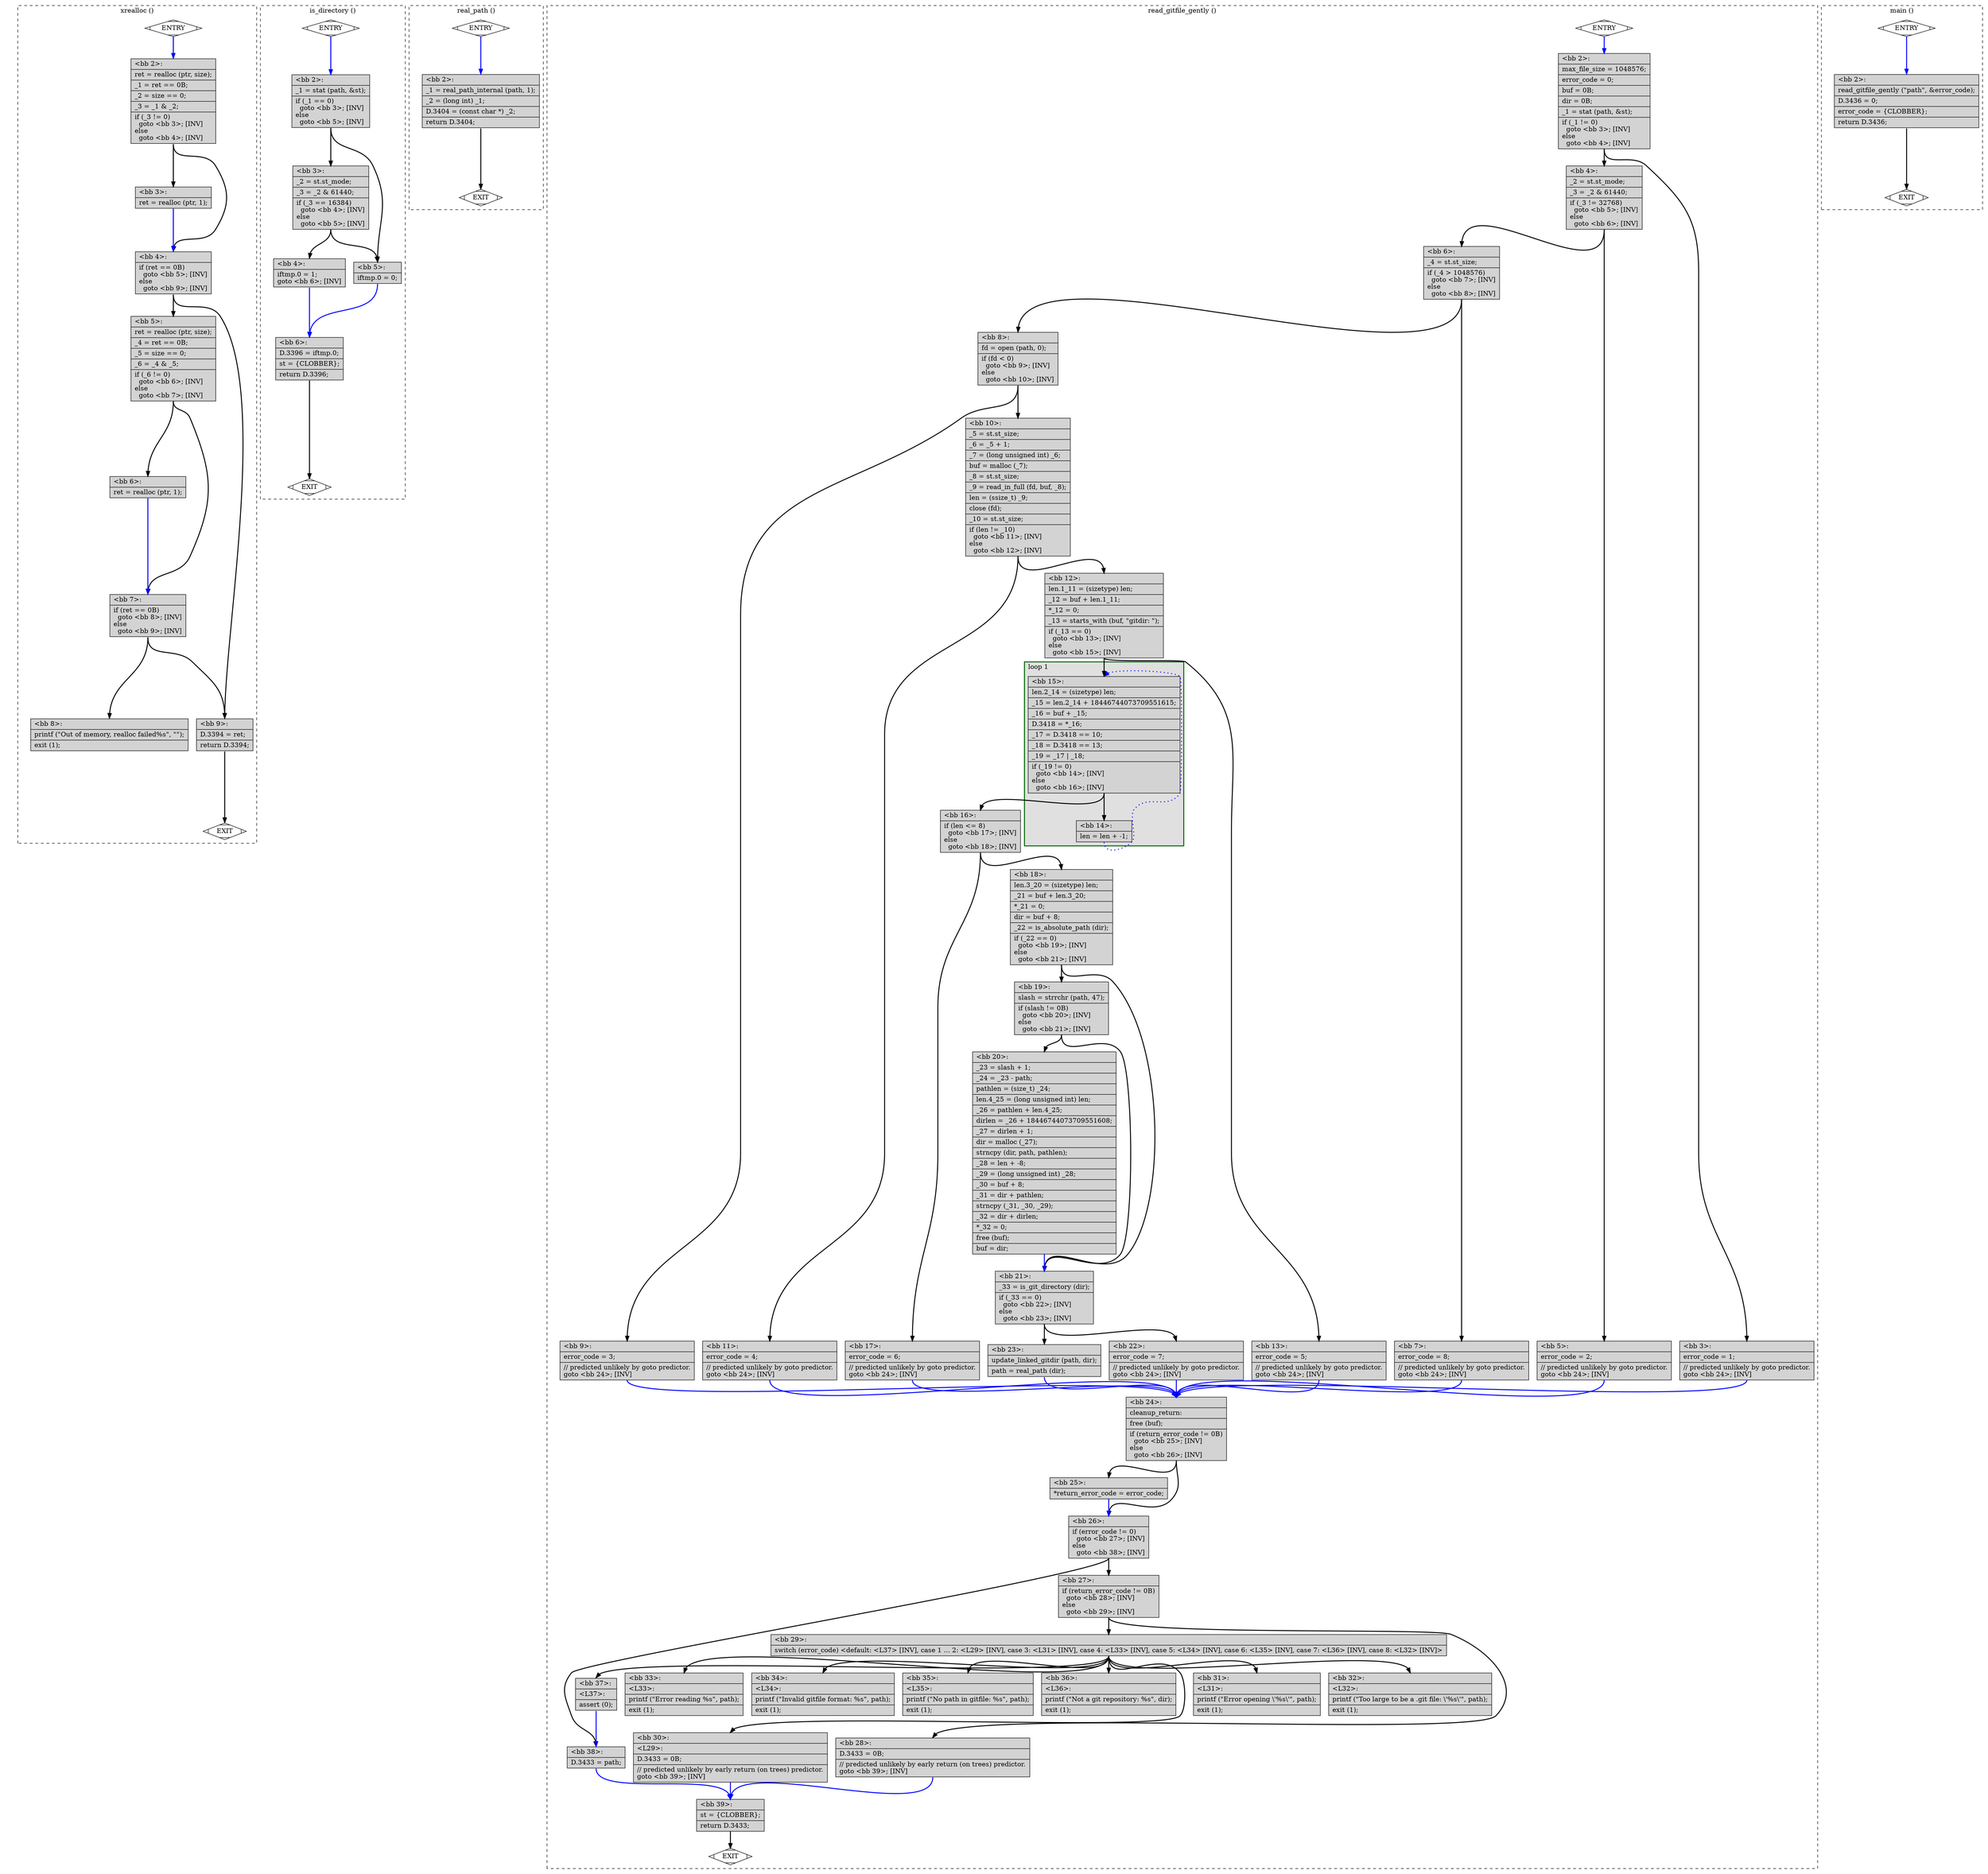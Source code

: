 digraph "test.o-git_uaf_5.c.015t.cfg" {
overlap=false;
subgraph "cluster_xrealloc" {
	style="dashed";
	color="black";
	label="xrealloc ()";
	fn_26_basic_block_0 [shape=Mdiamond,style=filled,fillcolor=white,label="ENTRY"];

	fn_26_basic_block_1 [shape=Mdiamond,style=filled,fillcolor=white,label="EXIT"];

	fn_26_basic_block_2 [shape=record,style=filled,fillcolor=lightgrey,label="{\<bb\ 2\>:\l\
|ret\ =\ realloc\ (ptr,\ size);\l\
|_1\ =\ ret\ ==\ 0B;\l\
|_2\ =\ size\ ==\ 0;\l\
|_3\ =\ _1\ &\ _2;\l\
|if\ (_3\ !=\ 0)\l\
\ \ goto\ \<bb\ 3\>;\ [INV]\l\
else\l\
\ \ goto\ \<bb\ 4\>;\ [INV]\l\
}"];

	fn_26_basic_block_3 [shape=record,style=filled,fillcolor=lightgrey,label="{\<bb\ 3\>:\l\
|ret\ =\ realloc\ (ptr,\ 1);\l\
}"];

	fn_26_basic_block_4 [shape=record,style=filled,fillcolor=lightgrey,label="{\<bb\ 4\>:\l\
|if\ (ret\ ==\ 0B)\l\
\ \ goto\ \<bb\ 5\>;\ [INV]\l\
else\l\
\ \ goto\ \<bb\ 9\>;\ [INV]\l\
}"];

	fn_26_basic_block_5 [shape=record,style=filled,fillcolor=lightgrey,label="{\<bb\ 5\>:\l\
|ret\ =\ realloc\ (ptr,\ size);\l\
|_4\ =\ ret\ ==\ 0B;\l\
|_5\ =\ size\ ==\ 0;\l\
|_6\ =\ _4\ &\ _5;\l\
|if\ (_6\ !=\ 0)\l\
\ \ goto\ \<bb\ 6\>;\ [INV]\l\
else\l\
\ \ goto\ \<bb\ 7\>;\ [INV]\l\
}"];

	fn_26_basic_block_6 [shape=record,style=filled,fillcolor=lightgrey,label="{\<bb\ 6\>:\l\
|ret\ =\ realloc\ (ptr,\ 1);\l\
}"];

	fn_26_basic_block_7 [shape=record,style=filled,fillcolor=lightgrey,label="{\<bb\ 7\>:\l\
|if\ (ret\ ==\ 0B)\l\
\ \ goto\ \<bb\ 8\>;\ [INV]\l\
else\l\
\ \ goto\ \<bb\ 9\>;\ [INV]\l\
}"];

	fn_26_basic_block_8 [shape=record,style=filled,fillcolor=lightgrey,label="{\<bb\ 8\>:\l\
|printf\ (\"Out\ of\ memory,\ realloc\ failed%s\",\ \"\");\l\
|exit\ (1);\l\
}"];

	fn_26_basic_block_9 [shape=record,style=filled,fillcolor=lightgrey,label="{\<bb\ 9\>:\l\
|D.3394\ =\ ret;\l\
|return\ D.3394;\l\
}"];

	fn_26_basic_block_0:s -> fn_26_basic_block_2:n [style="solid,bold",color=blue,weight=100,constraint=true];
	fn_26_basic_block_2:s -> fn_26_basic_block_3:n [style="solid,bold",color=black,weight=10,constraint=true];
	fn_26_basic_block_2:s -> fn_26_basic_block_4:n [style="solid,bold",color=black,weight=10,constraint=true];
	fn_26_basic_block_3:s -> fn_26_basic_block_4:n [style="solid,bold",color=blue,weight=100,constraint=true];
	fn_26_basic_block_4:s -> fn_26_basic_block_5:n [style="solid,bold",color=black,weight=10,constraint=true];
	fn_26_basic_block_4:s -> fn_26_basic_block_9:n [style="solid,bold",color=black,weight=10,constraint=true];
	fn_26_basic_block_5:s -> fn_26_basic_block_6:n [style="solid,bold",color=black,weight=10,constraint=true];
	fn_26_basic_block_5:s -> fn_26_basic_block_7:n [style="solid,bold",color=black,weight=10,constraint=true];
	fn_26_basic_block_6:s -> fn_26_basic_block_7:n [style="solid,bold",color=blue,weight=100,constraint=true];
	fn_26_basic_block_7:s -> fn_26_basic_block_8:n [style="solid,bold",color=black,weight=10,constraint=true];
	fn_26_basic_block_7:s -> fn_26_basic_block_9:n [style="solid,bold",color=black,weight=10,constraint=true];
	fn_26_basic_block_9:s -> fn_26_basic_block_1:n [style="solid,bold",color=black,weight=10,constraint=true];
	fn_26_basic_block_0:s -> fn_26_basic_block_1:n [style="invis",constraint=true];
}
subgraph "cluster_is_directory" {
	style="dashed";
	color="black";
	label="is_directory ()";
	fn_28_basic_block_0 [shape=Mdiamond,style=filled,fillcolor=white,label="ENTRY"];

	fn_28_basic_block_1 [shape=Mdiamond,style=filled,fillcolor=white,label="EXIT"];

	fn_28_basic_block_2 [shape=record,style=filled,fillcolor=lightgrey,label="{\<bb\ 2\>:\l\
|_1\ =\ stat\ (path,\ &st);\l\
|if\ (_1\ ==\ 0)\l\
\ \ goto\ \<bb\ 3\>;\ [INV]\l\
else\l\
\ \ goto\ \<bb\ 5\>;\ [INV]\l\
}"];

	fn_28_basic_block_3 [shape=record,style=filled,fillcolor=lightgrey,label="{\<bb\ 3\>:\l\
|_2\ =\ st.st_mode;\l\
|_3\ =\ _2\ &\ 61440;\l\
|if\ (_3\ ==\ 16384)\l\
\ \ goto\ \<bb\ 4\>;\ [INV]\l\
else\l\
\ \ goto\ \<bb\ 5\>;\ [INV]\l\
}"];

	fn_28_basic_block_4 [shape=record,style=filled,fillcolor=lightgrey,label="{\<bb\ 4\>:\l\
|iftmp.0\ =\ 1;\l\
goto\ \<bb\ 6\>;\ [INV]\l\
}"];

	fn_28_basic_block_5 [shape=record,style=filled,fillcolor=lightgrey,label="{\<bb\ 5\>:\l\
|iftmp.0\ =\ 0;\l\
}"];

	fn_28_basic_block_6 [shape=record,style=filled,fillcolor=lightgrey,label="{\<bb\ 6\>:\l\
|D.3396\ =\ iftmp.0;\l\
|st\ =\ \{CLOBBER\};\l\
|return\ D.3396;\l\
}"];

	fn_28_basic_block_0:s -> fn_28_basic_block_2:n [style="solid,bold",color=blue,weight=100,constraint=true];
	fn_28_basic_block_2:s -> fn_28_basic_block_3:n [style="solid,bold",color=black,weight=10,constraint=true];
	fn_28_basic_block_2:s -> fn_28_basic_block_5:n [style="solid,bold",color=black,weight=10,constraint=true];
	fn_28_basic_block_3:s -> fn_28_basic_block_4:n [style="solid,bold",color=black,weight=10,constraint=true];
	fn_28_basic_block_3:s -> fn_28_basic_block_5:n [style="solid,bold",color=black,weight=10,constraint=true];
	fn_28_basic_block_4:s -> fn_28_basic_block_6:n [style="solid,bold",color=blue,weight=100,constraint=true];
	fn_28_basic_block_5:s -> fn_28_basic_block_6:n [style="solid,bold",color=blue,weight=100,constraint=true];
	fn_28_basic_block_6:s -> fn_28_basic_block_1:n [style="solid,bold",color=black,weight=10,constraint=true];
	fn_28_basic_block_0:s -> fn_28_basic_block_1:n [style="invis",constraint=true];
}
subgraph "cluster_real_path" {
	style="dashed";
	color="black";
	label="real_path ()";
	fn_29_basic_block_0 [shape=Mdiamond,style=filled,fillcolor=white,label="ENTRY"];

	fn_29_basic_block_1 [shape=Mdiamond,style=filled,fillcolor=white,label="EXIT"];

	fn_29_basic_block_2 [shape=record,style=filled,fillcolor=lightgrey,label="{\<bb\ 2\>:\l\
|_1\ =\ real_path_internal\ (path,\ 1);\l\
|_2\ =\ (long\ int)\ _1;\l\
|D.3404\ =\ (const\ char\ *)\ _2;\l\
|return\ D.3404;\l\
}"];

	fn_29_basic_block_0:s -> fn_29_basic_block_2:n [style="solid,bold",color=blue,weight=100,constraint=true];
	fn_29_basic_block_2:s -> fn_29_basic_block_1:n [style="solid,bold",color=black,weight=10,constraint=true];
	fn_29_basic_block_0:s -> fn_29_basic_block_1:n [style="invis",constraint=true];
}
subgraph "cluster_read_gitfile_gently" {
	style="dashed";
	color="black";
	label="read_gitfile_gently ()";
	subgraph cluster_30_1 {
	style="filled";
	color="darkgreen";
	fillcolor="grey88";
	label="loop 1";
	labeljust=l;
	penwidth=2;
	fn_30_basic_block_15 [shape=record,style=filled,fillcolor=lightgrey,label="{\<bb\ 15\>:\l\
|len.2_14\ =\ (sizetype)\ len;\l\
|_15\ =\ len.2_14\ +\ 18446744073709551615;\l\
|_16\ =\ buf\ +\ _15;\l\
|D.3418\ =\ *_16;\l\
|_17\ =\ D.3418\ ==\ 10;\l\
|_18\ =\ D.3418\ ==\ 13;\l\
|_19\ =\ _17\ \|\ _18;\l\
|if\ (_19\ !=\ 0)\l\
\ \ goto\ \<bb\ 14\>;\ [INV]\l\
else\l\
\ \ goto\ \<bb\ 16\>;\ [INV]\l\
}"];

	fn_30_basic_block_14 [shape=record,style=filled,fillcolor=lightgrey,label="{\<bb\ 14\>:\l\
|len\ =\ len\ +\ -1;\l\
}"];

	}
	fn_30_basic_block_0 [shape=Mdiamond,style=filled,fillcolor=white,label="ENTRY"];

	fn_30_basic_block_1 [shape=Mdiamond,style=filled,fillcolor=white,label="EXIT"];

	fn_30_basic_block_2 [shape=record,style=filled,fillcolor=lightgrey,label="{\<bb\ 2\>:\l\
|max_file_size\ =\ 1048576;\l\
|error_code\ =\ 0;\l\
|buf\ =\ 0B;\l\
|dir\ =\ 0B;\l\
|_1\ =\ stat\ (path,\ &st);\l\
|if\ (_1\ !=\ 0)\l\
\ \ goto\ \<bb\ 3\>;\ [INV]\l\
else\l\
\ \ goto\ \<bb\ 4\>;\ [INV]\l\
}"];

	fn_30_basic_block_3 [shape=record,style=filled,fillcolor=lightgrey,label="{\<bb\ 3\>:\l\
|error_code\ =\ 1;\l\
|//\ predicted\ unlikely\ by\ goto\ predictor.\l\
goto\ \<bb\ 24\>;\ [INV]\l\
}"];

	fn_30_basic_block_4 [shape=record,style=filled,fillcolor=lightgrey,label="{\<bb\ 4\>:\l\
|_2\ =\ st.st_mode;\l\
|_3\ =\ _2\ &\ 61440;\l\
|if\ (_3\ !=\ 32768)\l\
\ \ goto\ \<bb\ 5\>;\ [INV]\l\
else\l\
\ \ goto\ \<bb\ 6\>;\ [INV]\l\
}"];

	fn_30_basic_block_5 [shape=record,style=filled,fillcolor=lightgrey,label="{\<bb\ 5\>:\l\
|error_code\ =\ 2;\l\
|//\ predicted\ unlikely\ by\ goto\ predictor.\l\
goto\ \<bb\ 24\>;\ [INV]\l\
}"];

	fn_30_basic_block_6 [shape=record,style=filled,fillcolor=lightgrey,label="{\<bb\ 6\>:\l\
|_4\ =\ st.st_size;\l\
|if\ (_4\ \>\ 1048576)\l\
\ \ goto\ \<bb\ 7\>;\ [INV]\l\
else\l\
\ \ goto\ \<bb\ 8\>;\ [INV]\l\
}"];

	fn_30_basic_block_7 [shape=record,style=filled,fillcolor=lightgrey,label="{\<bb\ 7\>:\l\
|error_code\ =\ 8;\l\
|//\ predicted\ unlikely\ by\ goto\ predictor.\l\
goto\ \<bb\ 24\>;\ [INV]\l\
}"];

	fn_30_basic_block_8 [shape=record,style=filled,fillcolor=lightgrey,label="{\<bb\ 8\>:\l\
|fd\ =\ open\ (path,\ 0);\l\
|if\ (fd\ \<\ 0)\l\
\ \ goto\ \<bb\ 9\>;\ [INV]\l\
else\l\
\ \ goto\ \<bb\ 10\>;\ [INV]\l\
}"];

	fn_30_basic_block_9 [shape=record,style=filled,fillcolor=lightgrey,label="{\<bb\ 9\>:\l\
|error_code\ =\ 3;\l\
|//\ predicted\ unlikely\ by\ goto\ predictor.\l\
goto\ \<bb\ 24\>;\ [INV]\l\
}"];

	fn_30_basic_block_10 [shape=record,style=filled,fillcolor=lightgrey,label="{\<bb\ 10\>:\l\
|_5\ =\ st.st_size;\l\
|_6\ =\ _5\ +\ 1;\l\
|_7\ =\ (long\ unsigned\ int)\ _6;\l\
|buf\ =\ malloc\ (_7);\l\
|_8\ =\ st.st_size;\l\
|_9\ =\ read_in_full\ (fd,\ buf,\ _8);\l\
|len\ =\ (ssize_t)\ _9;\l\
|close\ (fd);\l\
|_10\ =\ st.st_size;\l\
|if\ (len\ !=\ _10)\l\
\ \ goto\ \<bb\ 11\>;\ [INV]\l\
else\l\
\ \ goto\ \<bb\ 12\>;\ [INV]\l\
}"];

	fn_30_basic_block_11 [shape=record,style=filled,fillcolor=lightgrey,label="{\<bb\ 11\>:\l\
|error_code\ =\ 4;\l\
|//\ predicted\ unlikely\ by\ goto\ predictor.\l\
goto\ \<bb\ 24\>;\ [INV]\l\
}"];

	fn_30_basic_block_12 [shape=record,style=filled,fillcolor=lightgrey,label="{\<bb\ 12\>:\l\
|len.1_11\ =\ (sizetype)\ len;\l\
|_12\ =\ buf\ +\ len.1_11;\l\
|*_12\ =\ 0;\l\
|_13\ =\ starts_with\ (buf,\ \"gitdir:\ \");\l\
|if\ (_13\ ==\ 0)\l\
\ \ goto\ \<bb\ 13\>;\ [INV]\l\
else\l\
\ \ goto\ \<bb\ 15\>;\ [INV]\l\
}"];

	fn_30_basic_block_13 [shape=record,style=filled,fillcolor=lightgrey,label="{\<bb\ 13\>:\l\
|error_code\ =\ 5;\l\
|//\ predicted\ unlikely\ by\ goto\ predictor.\l\
goto\ \<bb\ 24\>;\ [INV]\l\
}"];

	fn_30_basic_block_16 [shape=record,style=filled,fillcolor=lightgrey,label="{\<bb\ 16\>:\l\
|if\ (len\ \<=\ 8)\l\
\ \ goto\ \<bb\ 17\>;\ [INV]\l\
else\l\
\ \ goto\ \<bb\ 18\>;\ [INV]\l\
}"];

	fn_30_basic_block_17 [shape=record,style=filled,fillcolor=lightgrey,label="{\<bb\ 17\>:\l\
|error_code\ =\ 6;\l\
|//\ predicted\ unlikely\ by\ goto\ predictor.\l\
goto\ \<bb\ 24\>;\ [INV]\l\
}"];

	fn_30_basic_block_18 [shape=record,style=filled,fillcolor=lightgrey,label="{\<bb\ 18\>:\l\
|len.3_20\ =\ (sizetype)\ len;\l\
|_21\ =\ buf\ +\ len.3_20;\l\
|*_21\ =\ 0;\l\
|dir\ =\ buf\ +\ 8;\l\
|_22\ =\ is_absolute_path\ (dir);\l\
|if\ (_22\ ==\ 0)\l\
\ \ goto\ \<bb\ 19\>;\ [INV]\l\
else\l\
\ \ goto\ \<bb\ 21\>;\ [INV]\l\
}"];

	fn_30_basic_block_19 [shape=record,style=filled,fillcolor=lightgrey,label="{\<bb\ 19\>:\l\
|slash\ =\ strrchr\ (path,\ 47);\l\
|if\ (slash\ !=\ 0B)\l\
\ \ goto\ \<bb\ 20\>;\ [INV]\l\
else\l\
\ \ goto\ \<bb\ 21\>;\ [INV]\l\
}"];

	fn_30_basic_block_20 [shape=record,style=filled,fillcolor=lightgrey,label="{\<bb\ 20\>:\l\
|_23\ =\ slash\ +\ 1;\l\
|_24\ =\ _23\ -\ path;\l\
|pathlen\ =\ (size_t)\ _24;\l\
|len.4_25\ =\ (long\ unsigned\ int)\ len;\l\
|_26\ =\ pathlen\ +\ len.4_25;\l\
|dirlen\ =\ _26\ +\ 18446744073709551608;\l\
|_27\ =\ dirlen\ +\ 1;\l\
|dir\ =\ malloc\ (_27);\l\
|strncpy\ (dir,\ path,\ pathlen);\l\
|_28\ =\ len\ +\ -8;\l\
|_29\ =\ (long\ unsigned\ int)\ _28;\l\
|_30\ =\ buf\ +\ 8;\l\
|_31\ =\ dir\ +\ pathlen;\l\
|strncpy\ (_31,\ _30,\ _29);\l\
|_32\ =\ dir\ +\ dirlen;\l\
|*_32\ =\ 0;\l\
|free\ (buf);\l\
|buf\ =\ dir;\l\
}"];

	fn_30_basic_block_21 [shape=record,style=filled,fillcolor=lightgrey,label="{\<bb\ 21\>:\l\
|_33\ =\ is_git_directory\ (dir);\l\
|if\ (_33\ ==\ 0)\l\
\ \ goto\ \<bb\ 22\>;\ [INV]\l\
else\l\
\ \ goto\ \<bb\ 23\>;\ [INV]\l\
}"];

	fn_30_basic_block_22 [shape=record,style=filled,fillcolor=lightgrey,label="{\<bb\ 22\>:\l\
|error_code\ =\ 7;\l\
|//\ predicted\ unlikely\ by\ goto\ predictor.\l\
goto\ \<bb\ 24\>;\ [INV]\l\
}"];

	fn_30_basic_block_23 [shape=record,style=filled,fillcolor=lightgrey,label="{\<bb\ 23\>:\l\
|update_linked_gitdir\ (path,\ dir);\l\
|path\ =\ real_path\ (dir);\l\
}"];

	fn_30_basic_block_24 [shape=record,style=filled,fillcolor=lightgrey,label="{\<bb\ 24\>:\l\
|cleanup_return:\l\
|free\ (buf);\l\
|if\ (return_error_code\ !=\ 0B)\l\
\ \ goto\ \<bb\ 25\>;\ [INV]\l\
else\l\
\ \ goto\ \<bb\ 26\>;\ [INV]\l\
}"];

	fn_30_basic_block_25 [shape=record,style=filled,fillcolor=lightgrey,label="{\<bb\ 25\>:\l\
|*return_error_code\ =\ error_code;\l\
}"];

	fn_30_basic_block_26 [shape=record,style=filled,fillcolor=lightgrey,label="{\<bb\ 26\>:\l\
|if\ (error_code\ !=\ 0)\l\
\ \ goto\ \<bb\ 27\>;\ [INV]\l\
else\l\
\ \ goto\ \<bb\ 38\>;\ [INV]\l\
}"];

	fn_30_basic_block_27 [shape=record,style=filled,fillcolor=lightgrey,label="{\<bb\ 27\>:\l\
|if\ (return_error_code\ !=\ 0B)\l\
\ \ goto\ \<bb\ 28\>;\ [INV]\l\
else\l\
\ \ goto\ \<bb\ 29\>;\ [INV]\l\
}"];

	fn_30_basic_block_28 [shape=record,style=filled,fillcolor=lightgrey,label="{\<bb\ 28\>:\l\
|D.3433\ =\ 0B;\l\
|//\ predicted\ unlikely\ by\ early\ return\ (on\ trees)\ predictor.\l\
goto\ \<bb\ 39\>;\ [INV]\l\
}"];

	fn_30_basic_block_29 [shape=record,style=filled,fillcolor=lightgrey,label="{\<bb\ 29\>:\l\
|switch\ (error_code)\ \<default:\ \<L37\>\ [INV],\ case\ 1\ ...\ 2:\ \<L29\>\ [INV],\ case\ 3:\ \<L31\>\ [INV],\ case\ 4:\ \<L33\>\ [INV],\ case\ 5:\ \<L34\>\ [INV],\ case\ 6:\ \<L35\>\ [INV],\ case\ 7:\ \<L36\>\ [INV],\ case\ 8:\ \<L32\>\ [INV]\>\l\
}"];

	fn_30_basic_block_30 [shape=record,style=filled,fillcolor=lightgrey,label="{\<bb\ 30\>:\l\
|\<L29\>:\l\
|D.3433\ =\ 0B;\l\
|//\ predicted\ unlikely\ by\ early\ return\ (on\ trees)\ predictor.\l\
goto\ \<bb\ 39\>;\ [INV]\l\
}"];

	fn_30_basic_block_31 [shape=record,style=filled,fillcolor=lightgrey,label="{\<bb\ 31\>:\l\
|\<L31\>:\l\
|printf\ (\"Error\ opening\ \\'%s\\'\",\ path);\l\
|exit\ (1);\l\
}"];

	fn_30_basic_block_32 [shape=record,style=filled,fillcolor=lightgrey,label="{\<bb\ 32\>:\l\
|\<L32\>:\l\
|printf\ (\"Too\ large\ to\ be\ a\ .git\ file:\ \\'%s\\'\",\ path);\l\
|exit\ (1);\l\
}"];

	fn_30_basic_block_33 [shape=record,style=filled,fillcolor=lightgrey,label="{\<bb\ 33\>:\l\
|\<L33\>:\l\
|printf\ (\"Error\ reading\ %s\",\ path);\l\
|exit\ (1);\l\
}"];

	fn_30_basic_block_34 [shape=record,style=filled,fillcolor=lightgrey,label="{\<bb\ 34\>:\l\
|\<L34\>:\l\
|printf\ (\"Invalid\ gitfile\ format:\ %s\",\ path);\l\
|exit\ (1);\l\
}"];

	fn_30_basic_block_35 [shape=record,style=filled,fillcolor=lightgrey,label="{\<bb\ 35\>:\l\
|\<L35\>:\l\
|printf\ (\"No\ path\ in\ gitfile:\ %s\",\ path);\l\
|exit\ (1);\l\
}"];

	fn_30_basic_block_36 [shape=record,style=filled,fillcolor=lightgrey,label="{\<bb\ 36\>:\l\
|\<L36\>:\l\
|printf\ (\"Not\ a\ git\ repository:\ %s\",\ dir);\l\
|exit\ (1);\l\
}"];

	fn_30_basic_block_37 [shape=record,style=filled,fillcolor=lightgrey,label="{\<bb\ 37\>:\l\
|\<L37\>:\l\
|assert\ (0);\l\
}"];

	fn_30_basic_block_38 [shape=record,style=filled,fillcolor=lightgrey,label="{\<bb\ 38\>:\l\
|D.3433\ =\ path;\l\
}"];

	fn_30_basic_block_39 [shape=record,style=filled,fillcolor=lightgrey,label="{\<bb\ 39\>:\l\
|st\ =\ \{CLOBBER\};\l\
|return\ D.3433;\l\
}"];

	fn_30_basic_block_0:s -> fn_30_basic_block_2:n [style="solid,bold",color=blue,weight=100,constraint=true];
	fn_30_basic_block_2:s -> fn_30_basic_block_3:n [style="solid,bold",color=black,weight=10,constraint=true];
	fn_30_basic_block_2:s -> fn_30_basic_block_4:n [style="solid,bold",color=black,weight=10,constraint=true];
	fn_30_basic_block_3:s -> fn_30_basic_block_24:n [style="solid,bold",color=blue,weight=100,constraint=true];
	fn_30_basic_block_4:s -> fn_30_basic_block_5:n [style="solid,bold",color=black,weight=10,constraint=true];
	fn_30_basic_block_4:s -> fn_30_basic_block_6:n [style="solid,bold",color=black,weight=10,constraint=true];
	fn_30_basic_block_5:s -> fn_30_basic_block_24:n [style="solid,bold",color=blue,weight=100,constraint=true];
	fn_30_basic_block_6:s -> fn_30_basic_block_7:n [style="solid,bold",color=black,weight=10,constraint=true];
	fn_30_basic_block_6:s -> fn_30_basic_block_8:n [style="solid,bold",color=black,weight=10,constraint=true];
	fn_30_basic_block_7:s -> fn_30_basic_block_24:n [style="solid,bold",color=blue,weight=100,constraint=true];
	fn_30_basic_block_8:s -> fn_30_basic_block_9:n [style="solid,bold",color=black,weight=10,constraint=true];
	fn_30_basic_block_8:s -> fn_30_basic_block_10:n [style="solid,bold",color=black,weight=10,constraint=true];
	fn_30_basic_block_9:s -> fn_30_basic_block_24:n [style="solid,bold",color=blue,weight=100,constraint=true];
	fn_30_basic_block_10:s -> fn_30_basic_block_11:n [style="solid,bold",color=black,weight=10,constraint=true];
	fn_30_basic_block_10:s -> fn_30_basic_block_12:n [style="solid,bold",color=black,weight=10,constraint=true];
	fn_30_basic_block_11:s -> fn_30_basic_block_24:n [style="solid,bold",color=blue,weight=100,constraint=true];
	fn_30_basic_block_12:s -> fn_30_basic_block_13:n [style="solid,bold",color=black,weight=10,constraint=true];
	fn_30_basic_block_12:s -> fn_30_basic_block_15:n [style="solid,bold",color=black,weight=10,constraint=true];
	fn_30_basic_block_13:s -> fn_30_basic_block_24:n [style="solid,bold",color=blue,weight=100,constraint=true];
	fn_30_basic_block_14:s -> fn_30_basic_block_15:n [style="dotted,bold",color=blue,weight=10,constraint=false];
	fn_30_basic_block_15:s -> fn_30_basic_block_14:n [style="solid,bold",color=black,weight=10,constraint=true];
	fn_30_basic_block_15:s -> fn_30_basic_block_16:n [style="solid,bold",color=black,weight=10,constraint=true];
	fn_30_basic_block_16:s -> fn_30_basic_block_17:n [style="solid,bold",color=black,weight=10,constraint=true];
	fn_30_basic_block_16:s -> fn_30_basic_block_18:n [style="solid,bold",color=black,weight=10,constraint=true];
	fn_30_basic_block_17:s -> fn_30_basic_block_24:n [style="solid,bold",color=blue,weight=100,constraint=true];
	fn_30_basic_block_18:s -> fn_30_basic_block_19:n [style="solid,bold",color=black,weight=10,constraint=true];
	fn_30_basic_block_18:s -> fn_30_basic_block_21:n [style="solid,bold",color=black,weight=10,constraint=true];
	fn_30_basic_block_19:s -> fn_30_basic_block_20:n [style="solid,bold",color=black,weight=10,constraint=true];
	fn_30_basic_block_19:s -> fn_30_basic_block_21:n [style="solid,bold",color=black,weight=10,constraint=true];
	fn_30_basic_block_20:s -> fn_30_basic_block_21:n [style="solid,bold",color=blue,weight=100,constraint=true];
	fn_30_basic_block_21:s -> fn_30_basic_block_22:n [style="solid,bold",color=black,weight=10,constraint=true];
	fn_30_basic_block_21:s -> fn_30_basic_block_23:n [style="solid,bold",color=black,weight=10,constraint=true];
	fn_30_basic_block_22:s -> fn_30_basic_block_24:n [style="solid,bold",color=blue,weight=100,constraint=true];
	fn_30_basic_block_23:s -> fn_30_basic_block_24:n [style="solid,bold",color=blue,weight=100,constraint=true];
	fn_30_basic_block_24:s -> fn_30_basic_block_25:n [style="solid,bold",color=black,weight=10,constraint=true];
	fn_30_basic_block_24:s -> fn_30_basic_block_26:n [style="solid,bold",color=black,weight=10,constraint=true];
	fn_30_basic_block_25:s -> fn_30_basic_block_26:n [style="solid,bold",color=blue,weight=100,constraint=true];
	fn_30_basic_block_26:s -> fn_30_basic_block_27:n [style="solid,bold",color=black,weight=10,constraint=true];
	fn_30_basic_block_26:s -> fn_30_basic_block_38:n [style="solid,bold",color=black,weight=10,constraint=true];
	fn_30_basic_block_27:s -> fn_30_basic_block_28:n [style="solid,bold",color=black,weight=10,constraint=true];
	fn_30_basic_block_27:s -> fn_30_basic_block_29:n [style="solid,bold",color=black,weight=10,constraint=true];
	fn_30_basic_block_28:s -> fn_30_basic_block_39:n [style="solid,bold",color=blue,weight=100,constraint=true];
	fn_30_basic_block_29:s -> fn_30_basic_block_37:n [style="solid,bold",color=black,weight=10,constraint=true];
	fn_30_basic_block_29:s -> fn_30_basic_block_30:n [style="solid,bold",color=black,weight=10,constraint=true];
	fn_30_basic_block_29:s -> fn_30_basic_block_31:n [style="solid,bold",color=black,weight=10,constraint=true];
	fn_30_basic_block_29:s -> fn_30_basic_block_33:n [style="solid,bold",color=black,weight=10,constraint=true];
	fn_30_basic_block_29:s -> fn_30_basic_block_34:n [style="solid,bold",color=black,weight=10,constraint=true];
	fn_30_basic_block_29:s -> fn_30_basic_block_35:n [style="solid,bold",color=black,weight=10,constraint=true];
	fn_30_basic_block_29:s -> fn_30_basic_block_36:n [style="solid,bold",color=black,weight=10,constraint=true];
	fn_30_basic_block_29:s -> fn_30_basic_block_32:n [style="solid,bold",color=black,weight=10,constraint=true];
	fn_30_basic_block_30:s -> fn_30_basic_block_39:n [style="solid,bold",color=blue,weight=100,constraint=true];
	fn_30_basic_block_37:s -> fn_30_basic_block_38:n [style="solid,bold",color=blue,weight=100,constraint=true];
	fn_30_basic_block_38:s -> fn_30_basic_block_39:n [style="solid,bold",color=blue,weight=100,constraint=true];
	fn_30_basic_block_39:s -> fn_30_basic_block_1:n [style="solid,bold",color=black,weight=10,constraint=true];
	fn_30_basic_block_0:s -> fn_30_basic_block_1:n [style="invis",constraint=true];
}
subgraph "cluster_main" {
	style="dashed";
	color="black";
	label="main ()";
	fn_31_basic_block_0 [shape=Mdiamond,style=filled,fillcolor=white,label="ENTRY"];

	fn_31_basic_block_1 [shape=Mdiamond,style=filled,fillcolor=white,label="EXIT"];

	fn_31_basic_block_2 [shape=record,style=filled,fillcolor=lightgrey,label="{\<bb\ 2\>:\l\
|read_gitfile_gently\ (\"path\",\ &error_code);\l\
|D.3436\ =\ 0;\l\
|error_code\ =\ \{CLOBBER\};\l\
|return\ D.3436;\l\
}"];

	fn_31_basic_block_0:s -> fn_31_basic_block_2:n [style="solid,bold",color=blue,weight=100,constraint=true];
	fn_31_basic_block_2:s -> fn_31_basic_block_1:n [style="solid,bold",color=black,weight=10,constraint=true];
	fn_31_basic_block_0:s -> fn_31_basic_block_1:n [style="invis",constraint=true];
}
}
